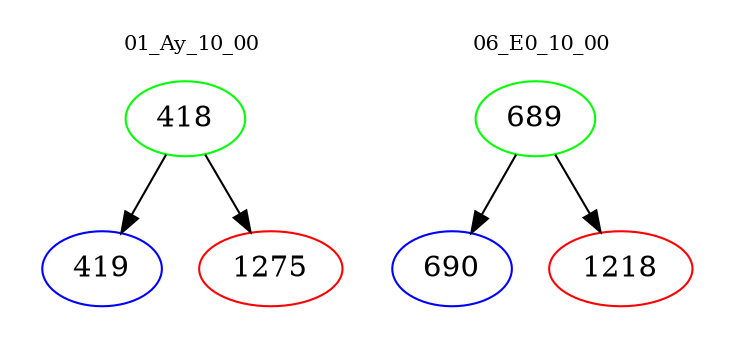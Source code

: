 digraph{
subgraph cluster_0 {
color = white
label = "01_Ay_10_00";
fontsize=10;
T0_418 [label="418", color="green"]
T0_418 -> T0_419 [color="black"]
T0_419 [label="419", color="blue"]
T0_418 -> T0_1275 [color="black"]
T0_1275 [label="1275", color="red"]
}
subgraph cluster_1 {
color = white
label = "06_E0_10_00";
fontsize=10;
T1_689 [label="689", color="green"]
T1_689 -> T1_690 [color="black"]
T1_690 [label="690", color="blue"]
T1_689 -> T1_1218 [color="black"]
T1_1218 [label="1218", color="red"]
}
}
